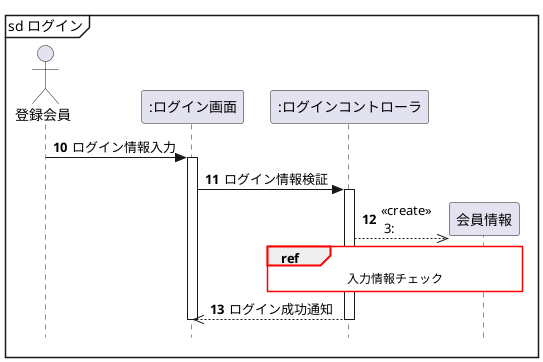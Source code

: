 @startuml
hide footbox
Actor 登録会員 as member
participant ":ログイン画面" as login
participant ":ログインコントローラ" as control
participant "会員情報" as entity
'メッセージに自動で番号を降る
autonumber 10
' 厳密なUMLに準拠する
skinparam style strictuml
' refの枠線
skinparam sequenceReferenceBorderColor red
' refの背景色
skinparam sequenceReferenceBackgroundColor white
' skinparam sequenceReferenceHeaderBackgroundColor lightblue
mainframe sd ログイン
member -> login : ログイン情報入力
activate login
login -> control : ログイン情報検証
activate control
create entity
control -->> entity :<<create>>\n 3:
ref over control, entity
入力情報チェック
end ref
login <<-- control : ログイン成功通知
deactivate control
deactivate login
@enduml